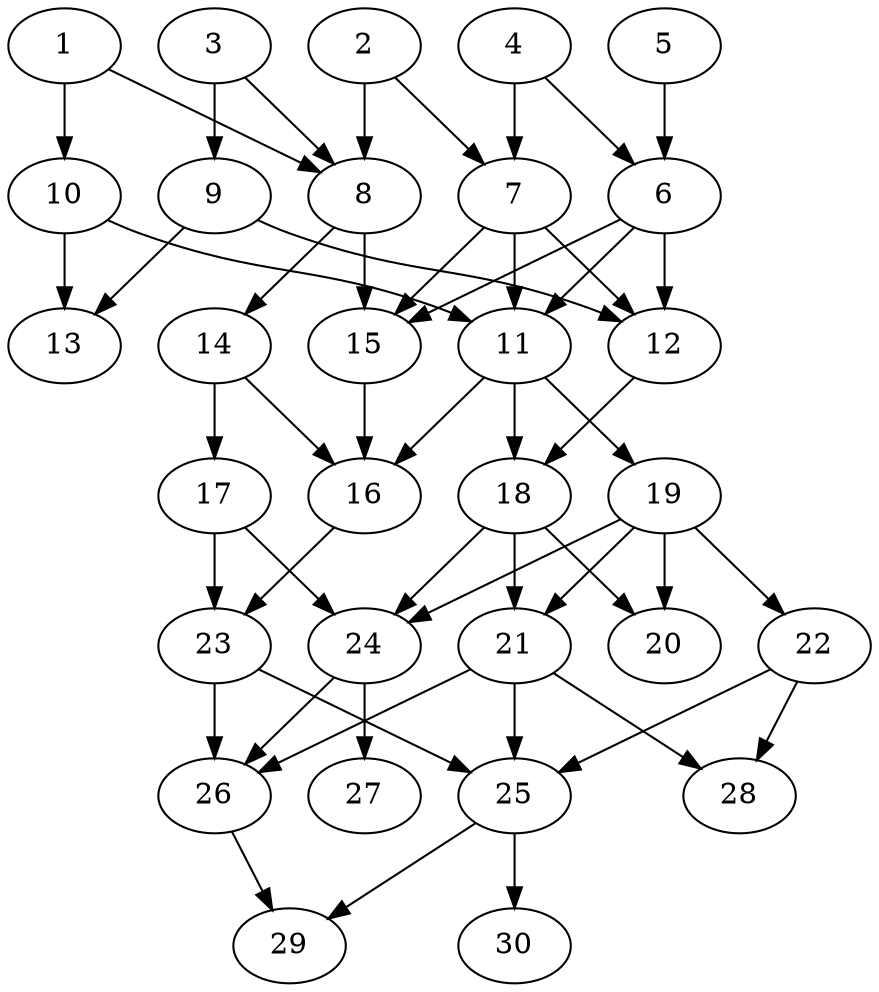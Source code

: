 // DAG automatically generated by daggen at Thu Oct  3 14:04:17 2019
// ./daggen --dot -n 30 --ccr 0.4 --fat 0.5 --regular 0.9 --density 0.6 --mindata 5242880 --maxdata 52428800 
digraph G {
  1 [size="48081920", alpha="0.20", expect_size="19232768"] 
  1 -> 8 [size ="19232768"]
  1 -> 10 [size ="19232768"]
  2 [size="83463680", alpha="0.01", expect_size="33385472"] 
  2 -> 7 [size ="33385472"]
  2 -> 8 [size ="33385472"]
  3 [size="41525760", alpha="0.12", expect_size="16610304"] 
  3 -> 8 [size ="16610304"]
  3 -> 9 [size ="16610304"]
  4 [size="21084160", alpha="0.15", expect_size="8433664"] 
  4 -> 6 [size ="8433664"]
  4 -> 7 [size ="8433664"]
  5 [size="74434560", alpha="0.07", expect_size="29773824"] 
  5 -> 6 [size ="29773824"]
  6 [size="37824000", alpha="0.16", expect_size="15129600"] 
  6 -> 11 [size ="15129600"]
  6 -> 12 [size ="15129600"]
  6 -> 15 [size ="15129600"]
  7 [size="102100480", alpha="0.05", expect_size="40840192"] 
  7 -> 11 [size ="40840192"]
  7 -> 12 [size ="40840192"]
  7 -> 15 [size ="40840192"]
  8 [size="37560320", alpha="0.13", expect_size="15024128"] 
  8 -> 14 [size ="15024128"]
  8 -> 15 [size ="15024128"]
  9 [size="106457600", alpha="0.11", expect_size="42583040"] 
  9 -> 12 [size ="42583040"]
  9 -> 13 [size ="42583040"]
  10 [size="22256640", alpha="0.01", expect_size="8902656"] 
  10 -> 11 [size ="8902656"]
  10 -> 13 [size ="8902656"]
  11 [size="84049920", alpha="0.20", expect_size="33619968"] 
  11 -> 16 [size ="33619968"]
  11 -> 18 [size ="33619968"]
  11 -> 19 [size ="33619968"]
  12 [size="82721280", alpha="0.17", expect_size="33088512"] 
  12 -> 18 [size ="33088512"]
  13 [size="89658880", alpha="0.15", expect_size="35863552"] 
  14 [size="42864640", alpha="0.04", expect_size="17145856"] 
  14 -> 16 [size ="17145856"]
  14 -> 17 [size ="17145856"]
  15 [size="128803840", alpha="0.02", expect_size="51521536"] 
  15 -> 16 [size ="51521536"]
  16 [size="50946560", alpha="0.07", expect_size="20378624"] 
  16 -> 23 [size ="20378624"]
  17 [size="27015680", alpha="0.14", expect_size="10806272"] 
  17 -> 23 [size ="10806272"]
  17 -> 24 [size ="10806272"]
  18 [size="53675520", alpha="0.03", expect_size="21470208"] 
  18 -> 20 [size ="21470208"]
  18 -> 21 [size ="21470208"]
  18 -> 24 [size ="21470208"]
  19 [size="128450560", alpha="0.05", expect_size="51380224"] 
  19 -> 20 [size ="51380224"]
  19 -> 21 [size ="51380224"]
  19 -> 22 [size ="51380224"]
  19 -> 24 [size ="51380224"]
  20 [size="76065280", alpha="0.00", expect_size="30426112"] 
  21 [size="81280000", alpha="0.02", expect_size="32512000"] 
  21 -> 25 [size ="32512000"]
  21 -> 26 [size ="32512000"]
  21 -> 28 [size ="32512000"]
  22 [size="79897600", alpha="0.15", expect_size="31959040"] 
  22 -> 25 [size ="31959040"]
  22 -> 28 [size ="31959040"]
  23 [size="59532800", alpha="0.13", expect_size="23813120"] 
  23 -> 25 [size ="23813120"]
  23 -> 26 [size ="23813120"]
  24 [size="32314880", alpha="0.12", expect_size="12925952"] 
  24 -> 26 [size ="12925952"]
  24 -> 27 [size ="12925952"]
  25 [size="55966720", alpha="0.02", expect_size="22386688"] 
  25 -> 29 [size ="22386688"]
  25 -> 30 [size ="22386688"]
  26 [size="65902080", alpha="0.15", expect_size="26360832"] 
  26 -> 29 [size ="26360832"]
  27 [size="106255360", alpha="0.04", expect_size="42502144"] 
  28 [size="69798400", alpha="0.17", expect_size="27919360"] 
  29 [size="86044160", alpha="0.06", expect_size="34417664"] 
  30 [size="116894720", alpha="0.17", expect_size="46757888"] 
}
